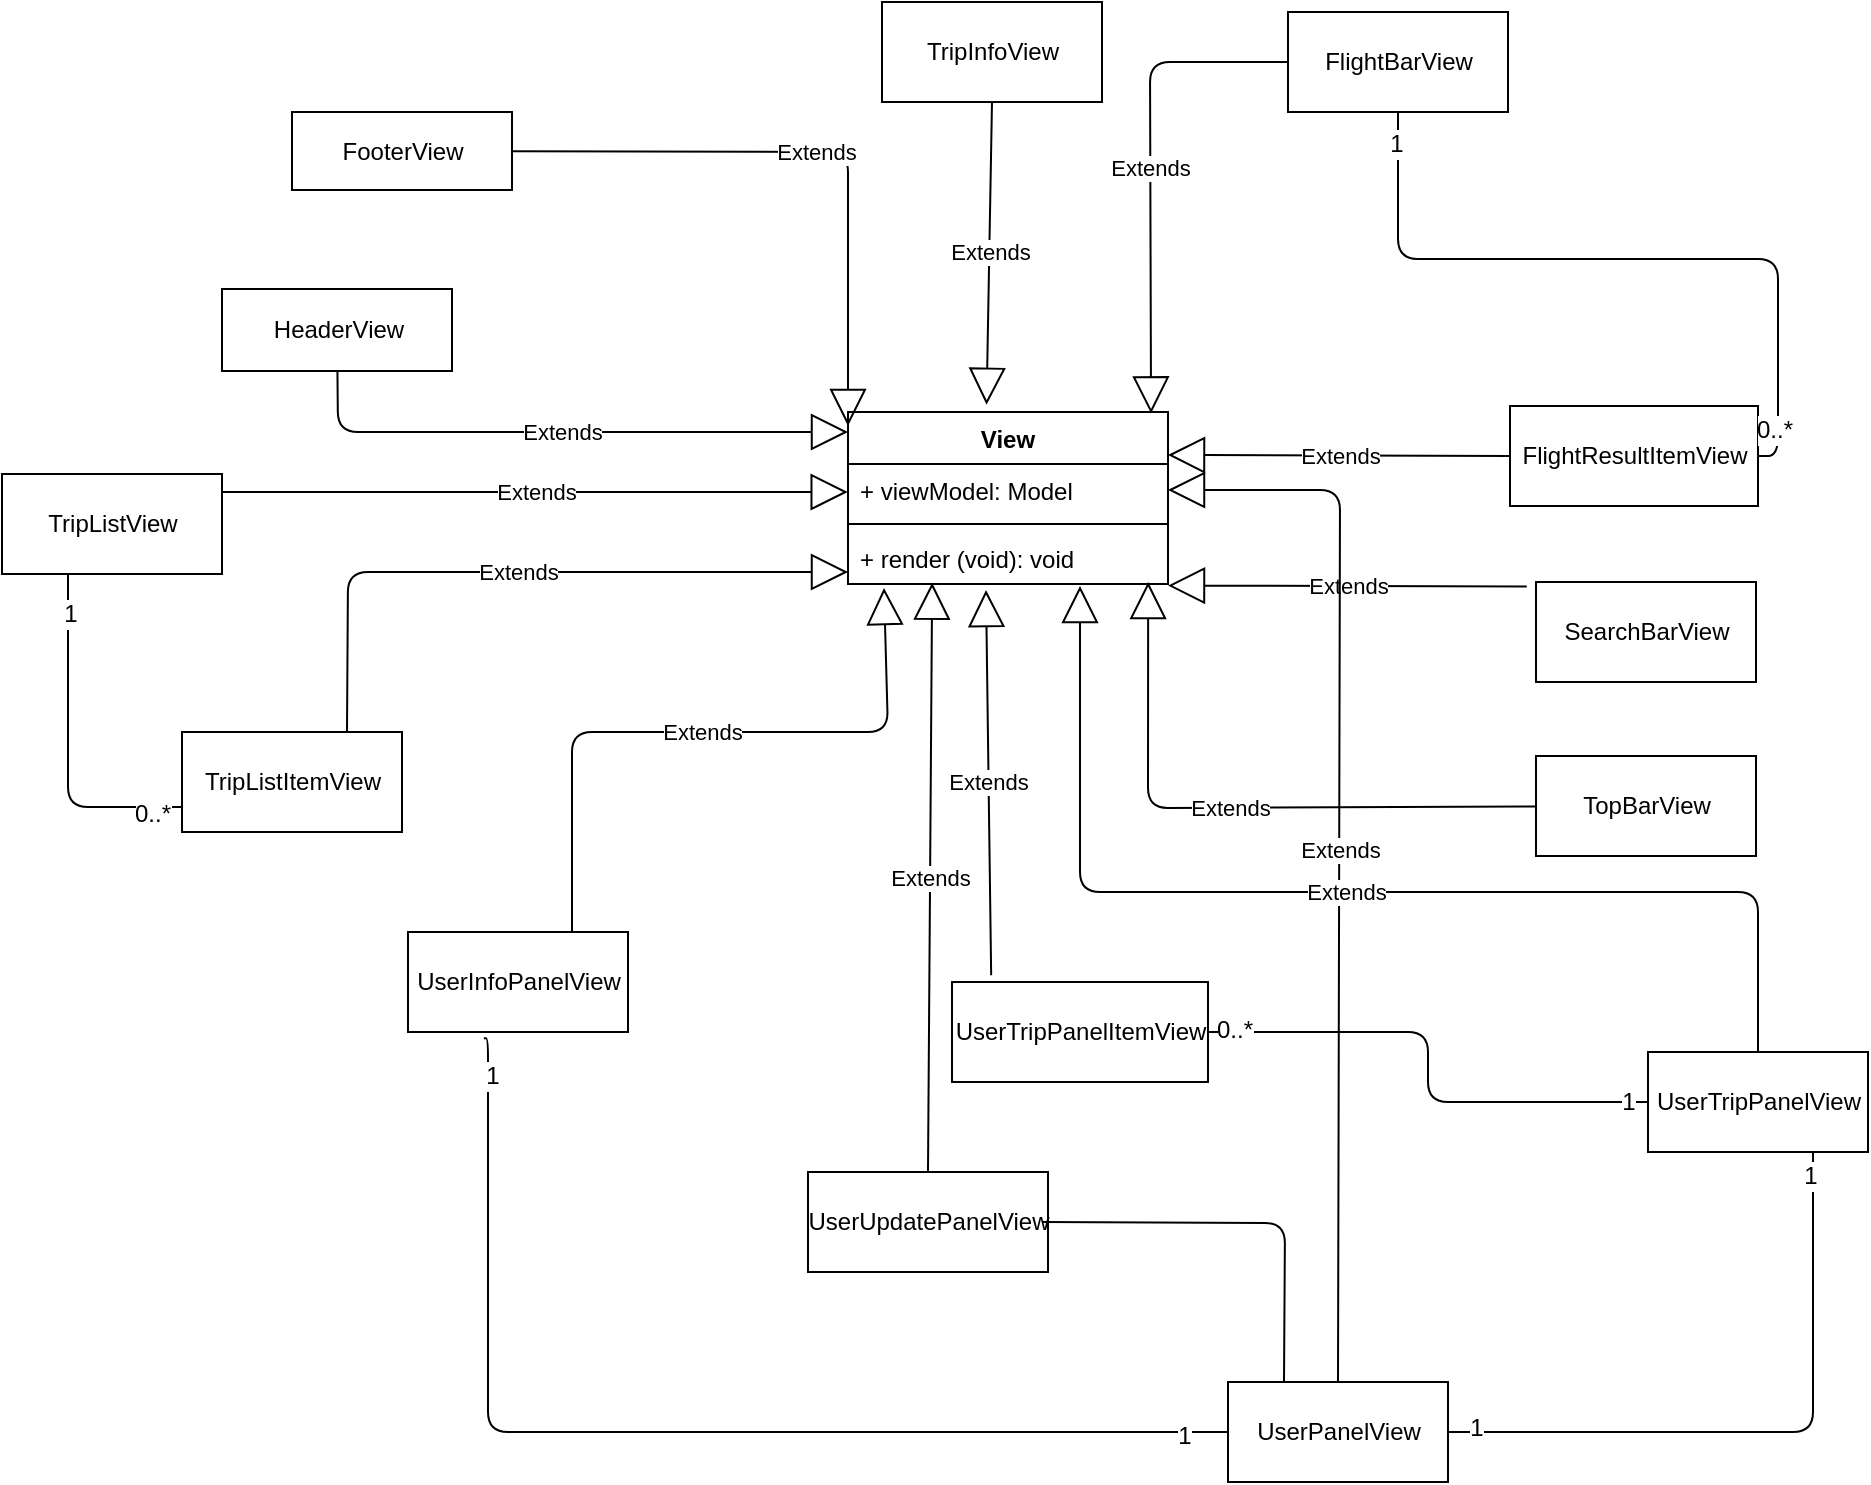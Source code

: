 <mxfile version="10.6.3" type="device"><diagram name="Page-1" id="c4acf3e9-155e-7222-9cf6-157b1a14988f"><mxGraphModel dx="2533" dy="1988" grid="1" gridSize="10" guides="1" tooltips="1" connect="1" arrows="1" fold="1" page="1" pageScale="1" pageWidth="850" pageHeight="1100" background="#ffffff" math="0" shadow="0"><root><mxCell id="0"/><mxCell id="1" parent="0"/><mxCell id="wf5QnSkuamBhuYW6-nXJ-1" value="View" style="swimlane;fontStyle=1;align=center;verticalAlign=top;childLayout=stackLayout;horizontal=1;startSize=26;horizontalStack=0;resizeParent=1;resizeParentMax=0;resizeLast=0;collapsible=1;marginBottom=0;" vertex="1" parent="1"><mxGeometry x="80" y="80" width="160" height="86" as="geometry"/></mxCell><mxCell id="wf5QnSkuamBhuYW6-nXJ-2" value="+ viewModel: Model&#10;" style="text;strokeColor=none;fillColor=none;align=left;verticalAlign=top;spacingLeft=4;spacingRight=4;overflow=hidden;rotatable=0;points=[[0,0.5],[1,0.5]];portConstraint=eastwest;" vertex="1" parent="wf5QnSkuamBhuYW6-nXJ-1"><mxGeometry y="26" width="160" height="26" as="geometry"/></mxCell><mxCell id="wf5QnSkuamBhuYW6-nXJ-3" value="" style="line;strokeWidth=1;fillColor=none;align=left;verticalAlign=middle;spacingTop=-1;spacingLeft=3;spacingRight=3;rotatable=0;labelPosition=right;points=[];portConstraint=eastwest;" vertex="1" parent="wf5QnSkuamBhuYW6-nXJ-1"><mxGeometry y="52" width="160" height="8" as="geometry"/></mxCell><mxCell id="wf5QnSkuamBhuYW6-nXJ-4" value="+ render (void): void " style="text;strokeColor=none;fillColor=none;align=left;verticalAlign=top;spacingLeft=4;spacingRight=4;overflow=hidden;rotatable=0;points=[[0,0.5],[1,0.5]];portConstraint=eastwest;" vertex="1" parent="wf5QnSkuamBhuYW6-nXJ-1"><mxGeometry y="60" width="160" height="26" as="geometry"/></mxCell><mxCell id="wf5QnSkuamBhuYW6-nXJ-5" value="FlightBarView" style="html=1;" vertex="1" parent="1"><mxGeometry x="300" y="-120" width="110" height="50" as="geometry"/></mxCell><mxCell id="wf5QnSkuamBhuYW6-nXJ-6" value="&lt;span&gt;FlightResultItemView&lt;/span&gt;" style="html=1;" vertex="1" parent="1"><mxGeometry x="411" y="77" width="124" height="50" as="geometry"/></mxCell><mxCell id="wf5QnSkuamBhuYW6-nXJ-14" value="Extends" style="endArrow=block;endSize=16;endFill=0;html=1;exitX=0;exitY=0.5;exitDx=0;exitDy=0;entryX=0.947;entryY=0.008;entryDx=0;entryDy=0;entryPerimeter=0;" edge="1" parent="1" source="wf5QnSkuamBhuYW6-nXJ-5" target="wf5QnSkuamBhuYW6-nXJ-1"><mxGeometry width="160" relative="1" as="geometry"><mxPoint x="80" y="285" as="sourcePoint"/><mxPoint x="240" y="83" as="targetPoint"/><Array as="points"><mxPoint x="231" y="-95"/></Array></mxGeometry></mxCell><mxCell id="wf5QnSkuamBhuYW6-nXJ-15" value="Extends" style="endArrow=block;endSize=16;endFill=0;html=1;entryX=1;entryY=0.25;entryDx=0;entryDy=0;exitX=0;exitY=0.5;exitDx=0;exitDy=0;" edge="1" parent="1" source="wf5QnSkuamBhuYW6-nXJ-6" target="wf5QnSkuamBhuYW6-nXJ-1"><mxGeometry width="160" relative="1" as="geometry"><mxPoint x="80" y="285" as="sourcePoint"/><mxPoint x="240" y="285" as="targetPoint"/></mxGeometry></mxCell><mxCell id="wf5QnSkuamBhuYW6-nXJ-17" value="" style="endArrow=none;html=1;edgeStyle=orthogonalEdgeStyle;entryX=0.5;entryY=1;entryDx=0;entryDy=0;exitX=1;exitY=0.5;exitDx=0;exitDy=0;" edge="1" parent="1" source="wf5QnSkuamBhuYW6-nXJ-6" target="wf5QnSkuamBhuYW6-nXJ-5"><mxGeometry relative="1" as="geometry"><mxPoint x="80" y="315" as="sourcePoint"/><mxPoint x="240" y="315" as="targetPoint"/></mxGeometry></mxCell><mxCell id="wf5QnSkuamBhuYW6-nXJ-70" value="1" style="text;html=1;resizable=0;points=[];align=center;verticalAlign=middle;labelBackgroundColor=#ffffff;" vertex="1" connectable="0" parent="wf5QnSkuamBhuYW6-nXJ-17"><mxGeometry x="0.916" y="1" relative="1" as="geometry"><mxPoint as="offset"/></mxGeometry></mxCell><mxCell id="wf5QnSkuamBhuYW6-nXJ-71" value="0..*" style="text;html=1;resizable=0;points=[];align=center;verticalAlign=middle;labelBackgroundColor=#ffffff;" vertex="1" connectable="0" parent="wf5QnSkuamBhuYW6-nXJ-17"><mxGeometry x="-0.874" y="2" relative="1" as="geometry"><mxPoint as="offset"/></mxGeometry></mxCell><mxCell id="wf5QnSkuamBhuYW6-nXJ-22" value="FooterView" style="html=1;" vertex="1" parent="1"><mxGeometry x="-198" y="-70" width="110" height="39" as="geometry"/></mxCell><mxCell id="wf5QnSkuamBhuYW6-nXJ-23" value="HeaderView" style="html=1;" vertex="1" parent="1"><mxGeometry x="-233" y="18.5" width="115" height="41" as="geometry"/></mxCell><mxCell id="wf5QnSkuamBhuYW6-nXJ-24" value="Extends" style="endArrow=block;endSize=16;endFill=0;html=1;entryX=0;entryY=0.081;entryDx=0;entryDy=0;entryPerimeter=0;" edge="1" parent="1" source="wf5QnSkuamBhuYW6-nXJ-22" target="wf5QnSkuamBhuYW6-nXJ-1"><mxGeometry width="160" relative="1" as="geometry"><mxPoint x="-50" y="415" as="sourcePoint"/><mxPoint x="110" y="415" as="targetPoint"/><Array as="points"><mxPoint x="80" y="-50"/></Array></mxGeometry></mxCell><mxCell id="wf5QnSkuamBhuYW6-nXJ-25" value="Extends" style="endArrow=block;endSize=16;endFill=0;html=1;exitX=0.5;exitY=1;exitDx=0;exitDy=0;" edge="1" parent="1"><mxGeometry width="160" relative="1" as="geometry"><mxPoint x="-175.286" y="59.667" as="sourcePoint"/><mxPoint x="80" y="90" as="targetPoint"/><Array as="points"><mxPoint x="-175" y="90"/></Array></mxGeometry></mxCell><mxCell id="wf5QnSkuamBhuYW6-nXJ-26" value="TopBarView" style="html=1;" vertex="1" parent="1"><mxGeometry x="424" y="252" width="110" height="50" as="geometry"/></mxCell><mxCell id="wf5QnSkuamBhuYW6-nXJ-27" value="Extends" style="endArrow=block;endSize=16;endFill=0;html=1;entryX=0.938;entryY=0.962;entryDx=0;entryDy=0;entryPerimeter=0;" edge="1" parent="1" source="wf5QnSkuamBhuYW6-nXJ-26" target="wf5QnSkuamBhuYW6-nXJ-4"><mxGeometry width="160" relative="1" as="geometry"><mxPoint x="-50" y="455" as="sourcePoint"/><mxPoint x="240" y="175" as="targetPoint"/><Array as="points"><mxPoint x="230" y="278"/></Array></mxGeometry></mxCell><mxCell id="wf5QnSkuamBhuYW6-nXJ-28" value="SearchBarView" style="html=1;" vertex="1" parent="1"><mxGeometry x="424" y="165" width="110" height="50" as="geometry"/></mxCell><mxCell id="wf5QnSkuamBhuYW6-nXJ-29" value="Extends" style="endArrow=block;endSize=16;endFill=0;html=1;entryX=1;entryY=1.031;entryDx=0;entryDy=0;entryPerimeter=0;exitX=-0.042;exitY=0.044;exitDx=0;exitDy=0;exitPerimeter=0;" edge="1" parent="1" source="wf5QnSkuamBhuYW6-nXJ-28" target="wf5QnSkuamBhuYW6-nXJ-4"><mxGeometry width="160" relative="1" as="geometry"><mxPoint x="420" y="167" as="sourcePoint"/><mxPoint x="50" y="405" as="targetPoint"/></mxGeometry></mxCell><mxCell id="wf5QnSkuamBhuYW6-nXJ-34" value="UserPanelView" style="html=1;" vertex="1" parent="1"><mxGeometry x="270" y="565" width="110" height="50" as="geometry"/></mxCell><mxCell id="wf5QnSkuamBhuYW6-nXJ-35" value="UserInfoPanelView" style="html=1;" vertex="1" parent="1"><mxGeometry x="-140" y="340" width="110" height="50" as="geometry"/></mxCell><mxCell id="wf5QnSkuamBhuYW6-nXJ-36" value="UserUpdatePanelView" style="html=1;" vertex="1" parent="1"><mxGeometry x="60" y="460" width="120" height="50" as="geometry"/></mxCell><mxCell id="wf5QnSkuamBhuYW6-nXJ-37" value="UserTripPanelView" style="html=1;" vertex="1" parent="1"><mxGeometry x="480" y="400" width="110" height="50" as="geometry"/></mxCell><mxCell id="wf5QnSkuamBhuYW6-nXJ-38" value="UserTripPanelItemView" style="html=1;" vertex="1" parent="1"><mxGeometry x="132" y="365" width="128" height="50" as="geometry"/></mxCell><mxCell id="wf5QnSkuamBhuYW6-nXJ-39" value="" style="endArrow=none;html=1;edgeStyle=orthogonalEdgeStyle;entryX=1;entryY=0.5;entryDx=0;entryDy=0;exitX=0;exitY=0.5;exitDx=0;exitDy=0;" edge="1" parent="1" source="wf5QnSkuamBhuYW6-nXJ-37" target="wf5QnSkuamBhuYW6-nXJ-38"><mxGeometry relative="1" as="geometry"><mxPoint x="-135" y="1030" as="sourcePoint"/><mxPoint x="25" y="1030" as="targetPoint"/></mxGeometry></mxCell><mxCell id="wf5QnSkuamBhuYW6-nXJ-72" value="0..*" style="text;html=1;resizable=0;points=[];align=center;verticalAlign=middle;labelBackgroundColor=#ffffff;" vertex="1" connectable="0" parent="wf5QnSkuamBhuYW6-nXJ-39"><mxGeometry x="0.9" y="-1" relative="1" as="geometry"><mxPoint as="offset"/></mxGeometry></mxCell><mxCell id="wf5QnSkuamBhuYW6-nXJ-73" value="1" style="text;html=1;resizable=0;points=[];align=center;verticalAlign=middle;labelBackgroundColor=#ffffff;" vertex="1" connectable="0" parent="wf5QnSkuamBhuYW6-nXJ-39"><mxGeometry x="-0.916" relative="1" as="geometry"><mxPoint as="offset"/></mxGeometry></mxCell><mxCell id="wf5QnSkuamBhuYW6-nXJ-42" value="Extends" style="endArrow=block;endSize=16;endFill=0;html=1;exitX=0.75;exitY=0;exitDx=0;exitDy=0;" edge="1" parent="1"><mxGeometry width="160" relative="1" as="geometry"><mxPoint x="-58" y="339.706" as="sourcePoint"/><mxPoint x="98" y="168" as="targetPoint"/><Array as="points"><mxPoint x="-58" y="240"/><mxPoint x="100" y="240"/></Array></mxGeometry></mxCell><mxCell id="wf5QnSkuamBhuYW6-nXJ-43" value="Extends" style="endArrow=block;endSize=16;endFill=0;html=1;exitX=0.5;exitY=0;exitDx=0;exitDy=0;entryX=1;entryY=0.5;entryDx=0;entryDy=0;" edge="1" parent="1" source="wf5QnSkuamBhuYW6-nXJ-34" target="wf5QnSkuamBhuYW6-nXJ-2"><mxGeometry width="160" relative="1" as="geometry"><mxPoint x="-260" y="750" as="sourcePoint"/><mxPoint x="290" y="210" as="targetPoint"/><Array as="points"><mxPoint x="326" y="119"/></Array></mxGeometry></mxCell><mxCell id="wf5QnSkuamBhuYW6-nXJ-44" value="Extends" style="endArrow=block;endSize=16;endFill=0;html=1;entryX=0.263;entryY=0.975;entryDx=0;entryDy=0;entryPerimeter=0;exitX=0.5;exitY=0;exitDx=0;exitDy=0;" edge="1" parent="1" source="wf5QnSkuamBhuYW6-nXJ-36" target="wf5QnSkuamBhuYW6-nXJ-4"><mxGeometry width="160" relative="1" as="geometry"><mxPoint x="-260" y="750" as="sourcePoint"/><mxPoint x="-100" y="750" as="targetPoint"/></mxGeometry></mxCell><mxCell id="wf5QnSkuamBhuYW6-nXJ-45" value="Extends" style="endArrow=block;endSize=16;endFill=0;html=1;exitX=0.153;exitY=-0.068;exitDx=0;exitDy=0;exitPerimeter=0;" edge="1" parent="1" source="wf5QnSkuamBhuYW6-nXJ-38"><mxGeometry width="160" relative="1" as="geometry"><mxPoint x="-260" y="750" as="sourcePoint"/><mxPoint x="149" y="169" as="targetPoint"/></mxGeometry></mxCell><mxCell id="wf5QnSkuamBhuYW6-nXJ-46" value="Extends" style="endArrow=block;endSize=16;endFill=0;html=1;entryX=0.725;entryY=1.038;entryDx=0;entryDy=0;entryPerimeter=0;exitX=0.5;exitY=0;exitDx=0;exitDy=0;" edge="1" parent="1" source="wf5QnSkuamBhuYW6-nXJ-37" target="wf5QnSkuamBhuYW6-nXJ-4"><mxGeometry width="160" relative="1" as="geometry"><mxPoint x="-260" y="750" as="sourcePoint"/><mxPoint x="-100" y="750" as="targetPoint"/><Array as="points"><mxPoint x="535" y="320"/><mxPoint x="196" y="320"/></Array></mxGeometry></mxCell><mxCell id="wf5QnSkuamBhuYW6-nXJ-47" value="" style="endArrow=none;html=1;edgeStyle=orthogonalEdgeStyle;entryX=0;entryY=0.5;entryDx=0;entryDy=0;exitX=0.345;exitY=1.062;exitDx=0;exitDy=0;exitPerimeter=0;" edge="1" parent="1" source="wf5QnSkuamBhuYW6-nXJ-35" target="wf5QnSkuamBhuYW6-nXJ-34"><mxGeometry relative="1" as="geometry"><mxPoint x="-135" y="1030" as="sourcePoint"/><mxPoint x="25" y="1030" as="targetPoint"/><Array as="points"><mxPoint x="-100" y="393"/><mxPoint x="-100" y="590"/></Array></mxGeometry></mxCell><mxCell id="wf5QnSkuamBhuYW6-nXJ-76" value="1&lt;br&gt;" style="text;html=1;resizable=0;points=[];align=center;verticalAlign=middle;labelBackgroundColor=#ffffff;" vertex="1" connectable="0" parent="wf5QnSkuamBhuYW6-nXJ-47"><mxGeometry x="-0.928" y="2" relative="1" as="geometry"><mxPoint as="offset"/></mxGeometry></mxCell><mxCell id="wf5QnSkuamBhuYW6-nXJ-77" value="1" style="text;html=1;resizable=0;points=[];align=center;verticalAlign=middle;labelBackgroundColor=#ffffff;" vertex="1" connectable="0" parent="wf5QnSkuamBhuYW6-nXJ-47"><mxGeometry x="0.921" y="-2" relative="1" as="geometry"><mxPoint as="offset"/></mxGeometry></mxCell><mxCell id="wf5QnSkuamBhuYW6-nXJ-50" value="" style="endArrow=none;html=1;edgeStyle=orthogonalEdgeStyle;entryX=0.25;entryY=0;entryDx=0;entryDy=0;exitX=1;exitY=0.5;exitDx=0;exitDy=0;" edge="1" parent="1"><mxGeometry relative="1" as="geometry"><mxPoint x="177" y="485" as="sourcePoint"/><mxPoint x="298" y="565" as="targetPoint"/></mxGeometry></mxCell><mxCell id="wf5QnSkuamBhuYW6-nXJ-53" value="" style="endArrow=none;html=1;edgeStyle=orthogonalEdgeStyle;exitX=0.75;exitY=1;exitDx=0;exitDy=0;entryX=1;entryY=0.5;entryDx=0;entryDy=0;" edge="1" parent="1" source="wf5QnSkuamBhuYW6-nXJ-37" target="wf5QnSkuamBhuYW6-nXJ-34"><mxGeometry relative="1" as="geometry"><mxPoint x="-135" y="1030" as="sourcePoint"/><mxPoint x="25" y="1030" as="targetPoint"/><Array as="points"><mxPoint x="562" y="590"/></Array></mxGeometry></mxCell><mxCell id="wf5QnSkuamBhuYW6-nXJ-74" value="1" style="text;html=1;resizable=0;points=[];align=center;verticalAlign=middle;labelBackgroundColor=#ffffff;" vertex="1" connectable="0" parent="wf5QnSkuamBhuYW6-nXJ-53"><mxGeometry x="-0.928" y="-2" relative="1" as="geometry"><mxPoint as="offset"/></mxGeometry></mxCell><mxCell id="wf5QnSkuamBhuYW6-nXJ-75" value="1" style="text;html=1;resizable=0;points=[];align=center;verticalAlign=middle;labelBackgroundColor=#ffffff;" vertex="1" connectable="0" parent="wf5QnSkuamBhuYW6-nXJ-53"><mxGeometry x="0.916" y="-2" relative="1" as="geometry"><mxPoint as="offset"/></mxGeometry></mxCell><mxCell id="wf5QnSkuamBhuYW6-nXJ-56" value="TripInfoView" style="html=1;" vertex="1" parent="1"><mxGeometry x="97" y="-125" width="110" height="50" as="geometry"/></mxCell><mxCell id="wf5QnSkuamBhuYW6-nXJ-57" value="TripListItemView" style="html=1;" vertex="1" parent="1"><mxGeometry x="-253" y="240" width="110" height="50" as="geometry"/></mxCell><mxCell id="wf5QnSkuamBhuYW6-nXJ-58" value="TripListView&lt;br&gt;" style="html=1;" vertex="1" parent="1"><mxGeometry x="-343" y="111" width="110" height="50" as="geometry"/></mxCell><mxCell id="wf5QnSkuamBhuYW6-nXJ-59" value="" style="endArrow=none;html=1;edgeStyle=orthogonalEdgeStyle;entryX=0;entryY=0.75;entryDx=0;entryDy=0;" edge="1" parent="1" target="wf5QnSkuamBhuYW6-nXJ-57"><mxGeometry relative="1" as="geometry"><mxPoint x="-310" y="161" as="sourcePoint"/><mxPoint x="-263" y="1030" as="targetPoint"/><Array as="points"><mxPoint x="-310" y="161"/><mxPoint x="-310" y="278"/></Array></mxGeometry></mxCell><mxCell id="wf5QnSkuamBhuYW6-nXJ-78" value="1" style="text;html=1;resizable=0;points=[];align=center;verticalAlign=middle;labelBackgroundColor=#ffffff;" vertex="1" connectable="0" parent="wf5QnSkuamBhuYW6-nXJ-59"><mxGeometry x="-0.768" y="1" relative="1" as="geometry"><mxPoint as="offset"/></mxGeometry></mxCell><mxCell id="wf5QnSkuamBhuYW6-nXJ-79" value="0..*" style="text;html=1;resizable=0;points=[];align=center;verticalAlign=middle;labelBackgroundColor=#ffffff;" vertex="1" connectable="0" parent="wf5QnSkuamBhuYW6-nXJ-59"><mxGeometry x="0.823" y="-3" relative="1" as="geometry"><mxPoint as="offset"/></mxGeometry></mxCell><mxCell id="wf5QnSkuamBhuYW6-nXJ-62" value="Extends" style="endArrow=block;endSize=16;endFill=0;html=1;exitX=0.5;exitY=1;exitDx=0;exitDy=0;entryX=0.433;entryY=-0.042;entryDx=0;entryDy=0;entryPerimeter=0;" edge="1" parent="1" source="wf5QnSkuamBhuYW6-nXJ-56" target="wf5QnSkuamBhuYW6-nXJ-1"><mxGeometry width="160" relative="1" as="geometry"><mxPoint x="-157.143" y="269.571" as="sourcePoint"/><mxPoint x="184" y="70" as="targetPoint"/></mxGeometry></mxCell><mxCell id="wf5QnSkuamBhuYW6-nXJ-63" value="Extends" style="endArrow=block;endSize=16;endFill=0;html=1;exitX=0.75;exitY=0;exitDx=0;exitDy=0;" edge="1" parent="1" source="wf5QnSkuamBhuYW6-nXJ-57"><mxGeometry width="160" relative="1" as="geometry"><mxPoint x="-430" y="1030" as="sourcePoint"/><mxPoint x="80" y="160" as="targetPoint"/><Array as="points"><mxPoint x="-170" y="160"/></Array></mxGeometry></mxCell><mxCell id="wf5QnSkuamBhuYW6-nXJ-64" value="Extends" style="endArrow=block;endSize=16;endFill=0;html=1;entryX=0;entryY=0.5;entryDx=0;entryDy=0;" edge="1" parent="1"><mxGeometry width="160" relative="1" as="geometry"><mxPoint x="-233" y="120" as="sourcePoint"/><mxPoint x="79.857" y="120" as="targetPoint"/></mxGeometry></mxCell></root></mxGraphModel></diagram></mxfile>